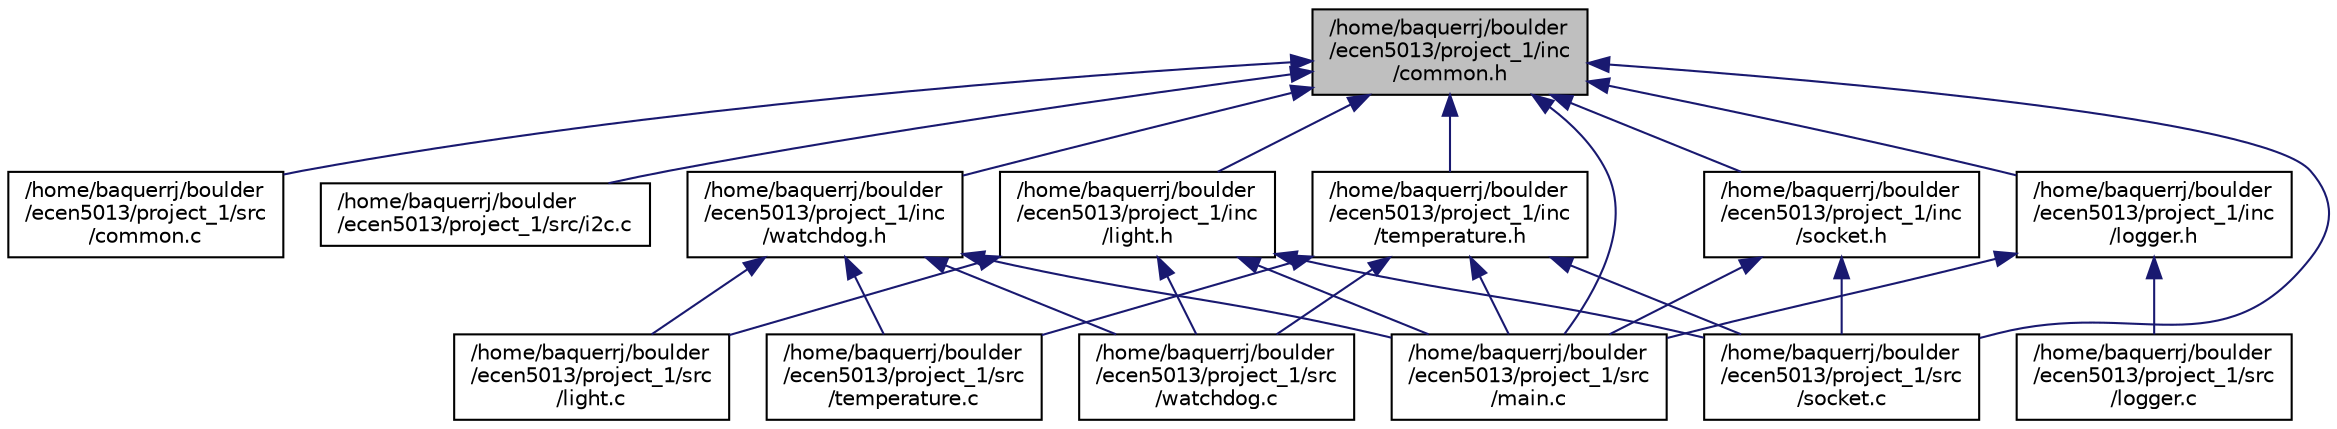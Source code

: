 digraph "/home/baquerrj/boulder/ecen5013/project_1/inc/common.h"
{
  edge [fontname="Helvetica",fontsize="10",labelfontname="Helvetica",labelfontsize="10"];
  node [fontname="Helvetica",fontsize="10",shape=record];
  Node7 [label="/home/baquerrj/boulder\l/ecen5013/project_1/inc\l/common.h",height=0.2,width=0.4,color="black", fillcolor="grey75", style="filled", fontcolor="black"];
  Node7 -> Node8 [dir="back",color="midnightblue",fontsize="10",style="solid"];
  Node8 [label="/home/baquerrj/boulder\l/ecen5013/project_1/src\l/common.c",height=0.2,width=0.4,color="black", fillcolor="white", style="filled",URL="$common_8c.html",tooltip="Defines types and functions common between the threads of the application. "];
  Node7 -> Node9 [dir="back",color="midnightblue",fontsize="10",style="solid"];
  Node9 [label="/home/baquerrj/boulder\l/ecen5013/project_1/src/i2c.c",height=0.2,width=0.4,color="black", fillcolor="white", style="filled",URL="$i2c_8c.html"];
  Node7 -> Node10 [dir="back",color="midnightblue",fontsize="10",style="solid"];
  Node10 [label="/home/baquerrj/boulder\l/ecen5013/project_1/inc\l/watchdog.h",height=0.2,width=0.4,color="black", fillcolor="white", style="filled",URL="$watchdog_8h.html",tooltip="Watchdog thread header. "];
  Node10 -> Node11 [dir="back",color="midnightblue",fontsize="10",style="solid"];
  Node11 [label="/home/baquerrj/boulder\l/ecen5013/project_1/src\l/light.c",height=0.2,width=0.4,color="black", fillcolor="white", style="filled",URL="$light_8c.html",tooltip="Interface to APDS9301 Light Sensor. "];
  Node10 -> Node12 [dir="back",color="midnightblue",fontsize="10",style="solid"];
  Node12 [label="/home/baquerrj/boulder\l/ecen5013/project_1/src\l/main.c",height=0.2,width=0.4,color="black", fillcolor="white", style="filled",URL="$main_8c.html",tooltip="<+DETAILED+> "];
  Node10 -> Node13 [dir="back",color="midnightblue",fontsize="10",style="solid"];
  Node13 [label="/home/baquerrj/boulder\l/ecen5013/project_1/src\l/temperature.c",height=0.2,width=0.4,color="black", fillcolor="white", style="filled",URL="$temperature_8c.html",tooltip="Source file implementing temperature.h. "];
  Node10 -> Node14 [dir="back",color="midnightblue",fontsize="10",style="solid"];
  Node14 [label="/home/baquerrj/boulder\l/ecen5013/project_1/src\l/watchdog.c",height=0.2,width=0.4,color="black", fillcolor="white", style="filled",URL="$watchdog_8c.html",tooltip="Watchdog source file: the watchdog is responsible for checking that the temperature and light sensor ..."];
  Node7 -> Node15 [dir="back",color="midnightblue",fontsize="10",style="solid"];
  Node15 [label="/home/baquerrj/boulder\l/ecen5013/project_1/inc\l/light.h",height=0.2,width=0.4,color="black", fillcolor="white", style="filled",URL="$light_8h.html",tooltip="Interface to APDS9301 Light Sensor. "];
  Node15 -> Node11 [dir="back",color="midnightblue",fontsize="10",style="solid"];
  Node15 -> Node12 [dir="back",color="midnightblue",fontsize="10",style="solid"];
  Node15 -> Node16 [dir="back",color="midnightblue",fontsize="10",style="solid"];
  Node16 [label="/home/baquerrj/boulder\l/ecen5013/project_1/src\l/socket.c",height=0.2,width=0.4,color="black", fillcolor="white", style="filled",URL="$socket_8c.html",tooltip="Remote Socket task capable of requesting sensor readings from temperature and light sensor threads..."];
  Node15 -> Node14 [dir="back",color="midnightblue",fontsize="10",style="solid"];
  Node7 -> Node17 [dir="back",color="midnightblue",fontsize="10",style="solid"];
  Node17 [label="/home/baquerrj/boulder\l/ecen5013/project_1/inc\l/logger.h",height=0.2,width=0.4,color="black", fillcolor="white", style="filled",URL="$logger_8h.html",tooltip="<+DETAILED+> "];
  Node17 -> Node18 [dir="back",color="midnightblue",fontsize="10",style="solid"];
  Node18 [label="/home/baquerrj/boulder\l/ecen5013/project_1/src\l/logger.c",height=0.2,width=0.4,color="black", fillcolor="white", style="filled",URL="$logger_8c.html",tooltip="Takes care of logging for other threads. "];
  Node17 -> Node12 [dir="back",color="midnightblue",fontsize="10",style="solid"];
  Node7 -> Node19 [dir="back",color="midnightblue",fontsize="10",style="solid"];
  Node19 [label="/home/baquerrj/boulder\l/ecen5013/project_1/inc\l/temperature.h",height=0.2,width=0.4,color="black", fillcolor="white", style="filled",URL="$temperature_8h.html",tooltip="Header for temperature sensor thread. "];
  Node19 -> Node12 [dir="back",color="midnightblue",fontsize="10",style="solid"];
  Node19 -> Node16 [dir="back",color="midnightblue",fontsize="10",style="solid"];
  Node19 -> Node13 [dir="back",color="midnightblue",fontsize="10",style="solid"];
  Node19 -> Node14 [dir="back",color="midnightblue",fontsize="10",style="solid"];
  Node7 -> Node12 [dir="back",color="midnightblue",fontsize="10",style="solid"];
  Node7 -> Node20 [dir="back",color="midnightblue",fontsize="10",style="solid"];
  Node20 [label="/home/baquerrj/boulder\l/ecen5013/project_1/inc\l/socket.h",height=0.2,width=0.4,color="black", fillcolor="white", style="filled",URL="$socket_8h.html",tooltip="Remote Socket task capable of requesting sensor readings from temperature and light sensor threads..."];
  Node20 -> Node12 [dir="back",color="midnightblue",fontsize="10",style="solid"];
  Node20 -> Node16 [dir="back",color="midnightblue",fontsize="10",style="solid"];
  Node7 -> Node16 [dir="back",color="midnightblue",fontsize="10",style="solid"];
}

